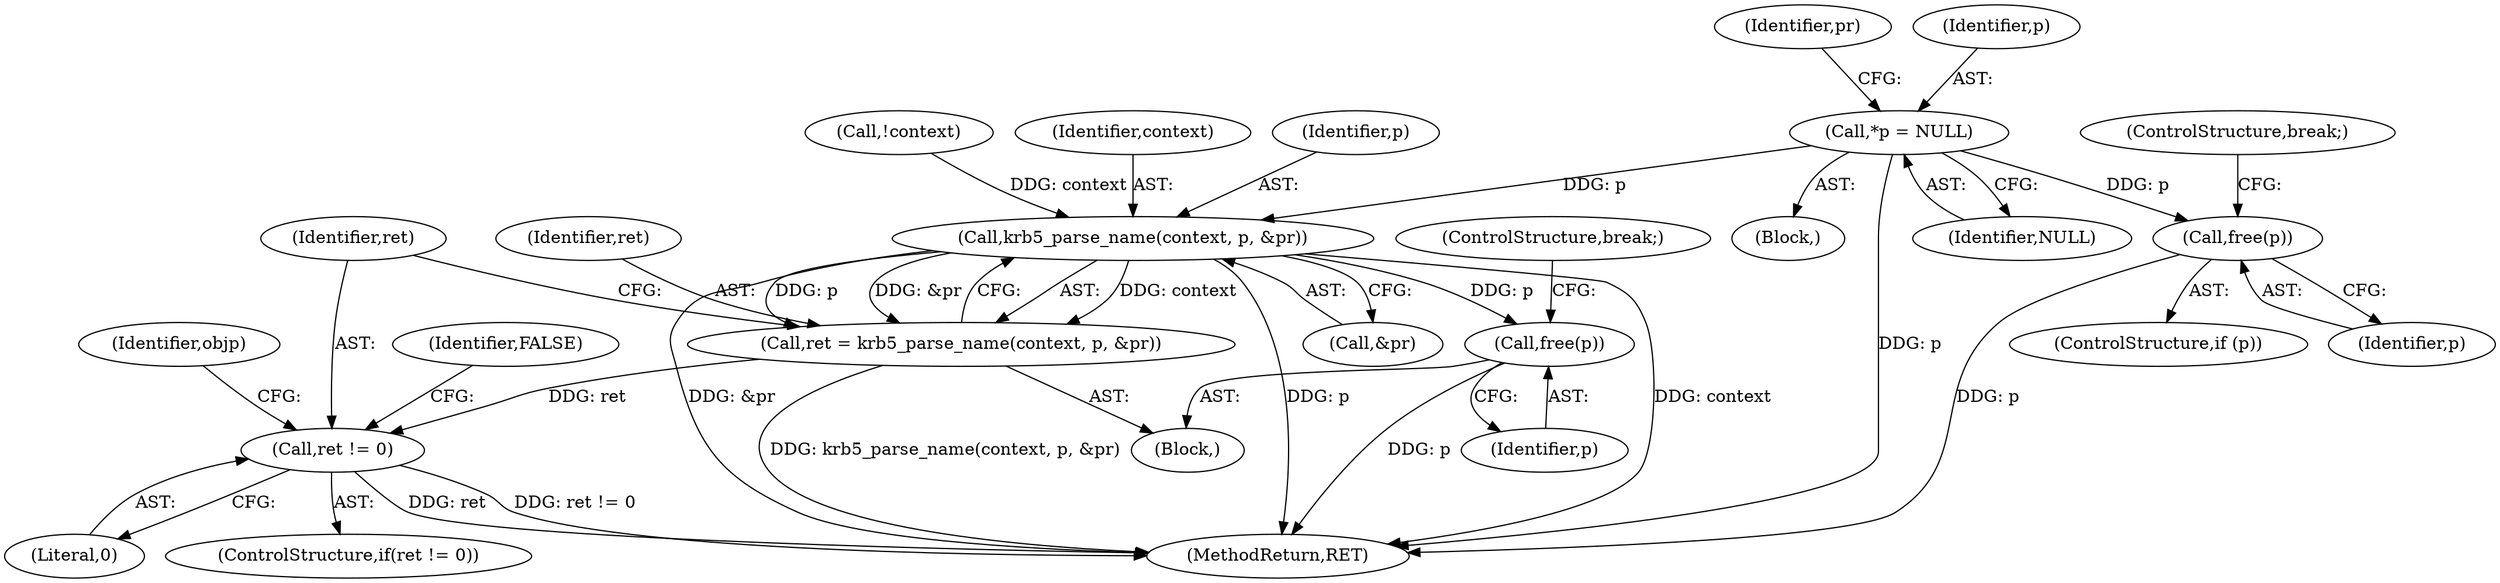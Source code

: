 digraph "0_krb5_a197e92349a4aa2141b5dff12e9dd44c2a2166e3@pointer" {
"1000107" [label="(Call,*p = NULL)"];
"1000160" [label="(Call,free(p))"];
"1000177" [label="(Call,krb5_parse_name(context, p, &pr))"];
"1000175" [label="(Call,ret = krb5_parse_name(context, p, &pr))"];
"1000183" [label="(Call,ret != 0)"];
"1000192" [label="(Call,free(p))"];
"1000187" [label="(Identifier,FALSE)"];
"1000177" [label="(Call,krb5_parse_name(context, p, &pr))"];
"1000162" [label="(ControlStructure,break;)"];
"1000161" [label="(Identifier,p)"];
"1000175" [label="(Call,ret = krb5_parse_name(context, p, &pr))"];
"1000190" [label="(Identifier,objp)"];
"1000112" [label="(Identifier,pr)"];
"1000107" [label="(Call,*p = NULL)"];
"1000108" [label="(Identifier,p)"];
"1000217" [label="(MethodReturn,RET)"];
"1000179" [label="(Identifier,p)"];
"1000158" [label="(ControlStructure,if (p))"];
"1000192" [label="(Call,free(p))"];
"1000160" [label="(Call,free(p))"];
"1000182" [label="(ControlStructure,if(ret != 0))"];
"1000183" [label="(Call,ret != 0)"];
"1000184" [label="(Identifier,ret)"];
"1000199" [label="(ControlStructure,break;)"];
"1000176" [label="(Identifier,ret)"];
"1000120" [label="(Call,!context)"];
"1000174" [label="(Block,)"];
"1000109" [label="(Identifier,NULL)"];
"1000178" [label="(Identifier,context)"];
"1000180" [label="(Call,&pr)"];
"1000104" [label="(Block,)"];
"1000185" [label="(Literal,0)"];
"1000193" [label="(Identifier,p)"];
"1000107" -> "1000104"  [label="AST: "];
"1000107" -> "1000109"  [label="CFG: "];
"1000108" -> "1000107"  [label="AST: "];
"1000109" -> "1000107"  [label="AST: "];
"1000112" -> "1000107"  [label="CFG: "];
"1000107" -> "1000217"  [label="DDG: p"];
"1000107" -> "1000160"  [label="DDG: p"];
"1000107" -> "1000177"  [label="DDG: p"];
"1000160" -> "1000158"  [label="AST: "];
"1000160" -> "1000161"  [label="CFG: "];
"1000161" -> "1000160"  [label="AST: "];
"1000162" -> "1000160"  [label="CFG: "];
"1000160" -> "1000217"  [label="DDG: p"];
"1000177" -> "1000175"  [label="AST: "];
"1000177" -> "1000180"  [label="CFG: "];
"1000178" -> "1000177"  [label="AST: "];
"1000179" -> "1000177"  [label="AST: "];
"1000180" -> "1000177"  [label="AST: "];
"1000175" -> "1000177"  [label="CFG: "];
"1000177" -> "1000217"  [label="DDG: p"];
"1000177" -> "1000217"  [label="DDG: context"];
"1000177" -> "1000217"  [label="DDG: &pr"];
"1000177" -> "1000175"  [label="DDG: context"];
"1000177" -> "1000175"  [label="DDG: p"];
"1000177" -> "1000175"  [label="DDG: &pr"];
"1000120" -> "1000177"  [label="DDG: context"];
"1000177" -> "1000192"  [label="DDG: p"];
"1000175" -> "1000174"  [label="AST: "];
"1000176" -> "1000175"  [label="AST: "];
"1000184" -> "1000175"  [label="CFG: "];
"1000175" -> "1000217"  [label="DDG: krb5_parse_name(context, p, &pr)"];
"1000175" -> "1000183"  [label="DDG: ret"];
"1000183" -> "1000182"  [label="AST: "];
"1000183" -> "1000185"  [label="CFG: "];
"1000184" -> "1000183"  [label="AST: "];
"1000185" -> "1000183"  [label="AST: "];
"1000187" -> "1000183"  [label="CFG: "];
"1000190" -> "1000183"  [label="CFG: "];
"1000183" -> "1000217"  [label="DDG: ret"];
"1000183" -> "1000217"  [label="DDG: ret != 0"];
"1000192" -> "1000174"  [label="AST: "];
"1000192" -> "1000193"  [label="CFG: "];
"1000193" -> "1000192"  [label="AST: "];
"1000199" -> "1000192"  [label="CFG: "];
"1000192" -> "1000217"  [label="DDG: p"];
}
